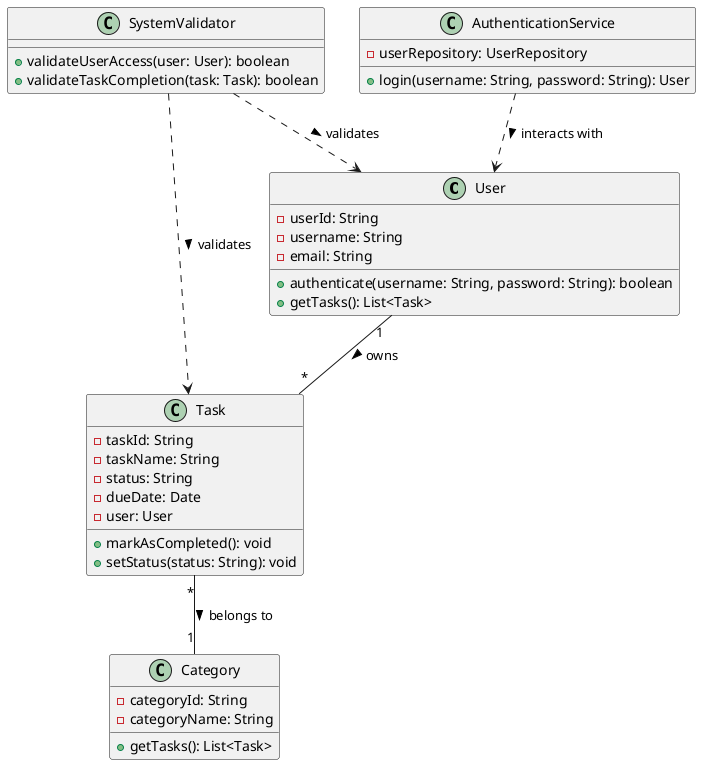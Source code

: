 @startuml
' Define classes for the diagram

class User {
    - userId: String
    - username: String
    - email: String
    + authenticate(username: String, password: String): boolean
    + getTasks(): List<Task>
}

class Task {
    - taskId: String
    - taskName: String
    - status: String
    - dueDate: Date
    - user: User
    + markAsCompleted(): void
    + setStatus(status: String): void
}

class Category {
    - categoryId: String
    - categoryName: String
    + getTasks(): List<Task>
}

class AuthenticationService {
    - userRepository: UserRepository
    + login(username: String, password: String): User
}

class SystemValidator {
    + validateUserAccess(user: User): boolean
    + validateTaskCompletion(task: Task): boolean
}

' Define relationships between classes
User "1" -- "*" Task : owns >
Task "*" -- "1" Category : belongs to >
AuthenticationService ..> User : interacts with >
SystemValidator ..> Task : validates >
SystemValidator ..> User : validates >

@enduml
